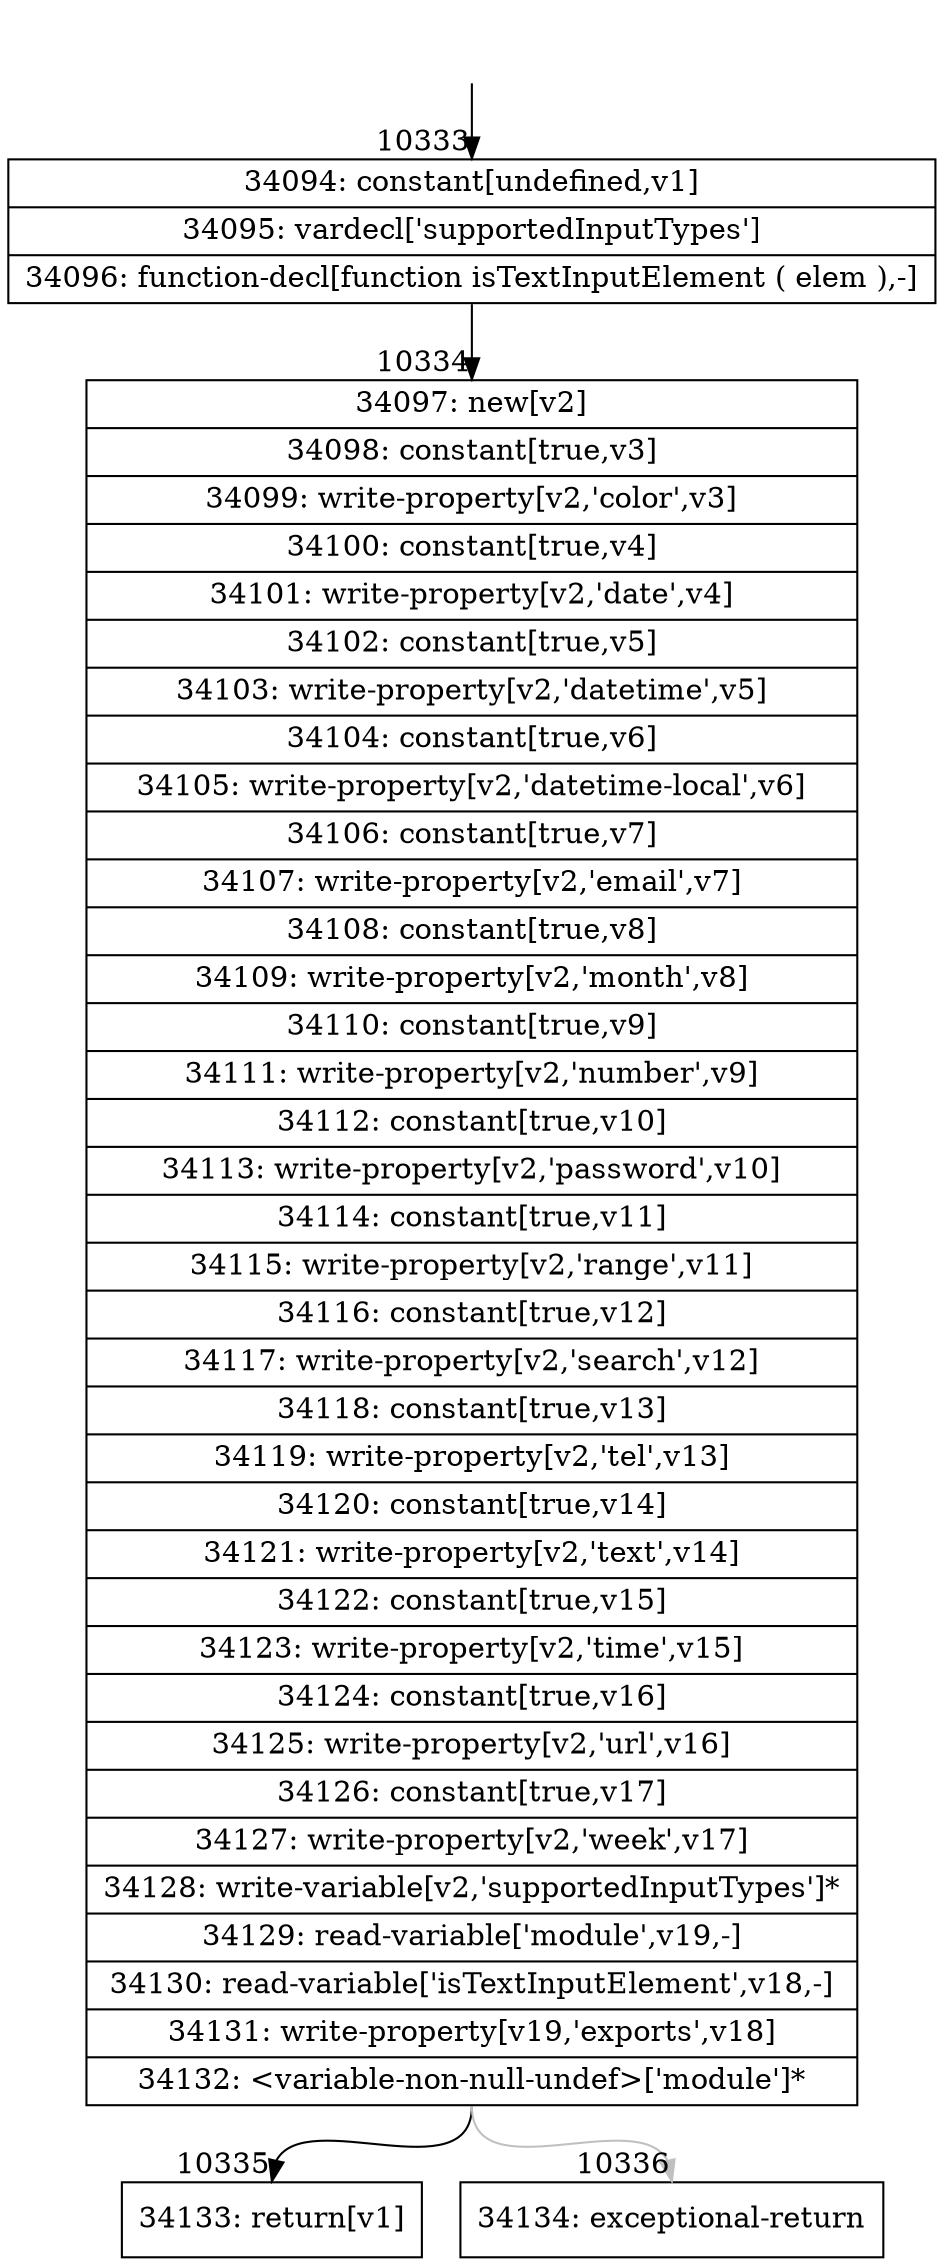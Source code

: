 digraph {
rankdir="TD"
BB_entry776[shape=none,label=""];
BB_entry776 -> BB10333 [tailport=s, headport=n, headlabel="    10333"]
BB10333 [shape=record label="{34094: constant[undefined,v1]|34095: vardecl['supportedInputTypes']|34096: function-decl[function isTextInputElement ( elem ),-]}" ] 
BB10333 -> BB10334 [tailport=s, headport=n, headlabel="      10334"]
BB10334 [shape=record label="{34097: new[v2]|34098: constant[true,v3]|34099: write-property[v2,'color',v3]|34100: constant[true,v4]|34101: write-property[v2,'date',v4]|34102: constant[true,v5]|34103: write-property[v2,'datetime',v5]|34104: constant[true,v6]|34105: write-property[v2,'datetime-local',v6]|34106: constant[true,v7]|34107: write-property[v2,'email',v7]|34108: constant[true,v8]|34109: write-property[v2,'month',v8]|34110: constant[true,v9]|34111: write-property[v2,'number',v9]|34112: constant[true,v10]|34113: write-property[v2,'password',v10]|34114: constant[true,v11]|34115: write-property[v2,'range',v11]|34116: constant[true,v12]|34117: write-property[v2,'search',v12]|34118: constant[true,v13]|34119: write-property[v2,'tel',v13]|34120: constant[true,v14]|34121: write-property[v2,'text',v14]|34122: constant[true,v15]|34123: write-property[v2,'time',v15]|34124: constant[true,v16]|34125: write-property[v2,'url',v16]|34126: constant[true,v17]|34127: write-property[v2,'week',v17]|34128: write-variable[v2,'supportedInputTypes']*|34129: read-variable['module',v19,-]|34130: read-variable['isTextInputElement',v18,-]|34131: write-property[v19,'exports',v18]|34132: \<variable-non-null-undef\>['module']*}" ] 
BB10334 -> BB10335 [tailport=s, headport=n, headlabel="      10335"]
BB10334 -> BB10336 [tailport=s, headport=n, color=gray, headlabel="      10336"]
BB10335 [shape=record label="{34133: return[v1]}" ] 
BB10336 [shape=record label="{34134: exceptional-return}" ] 
//#$~ 18578
}
